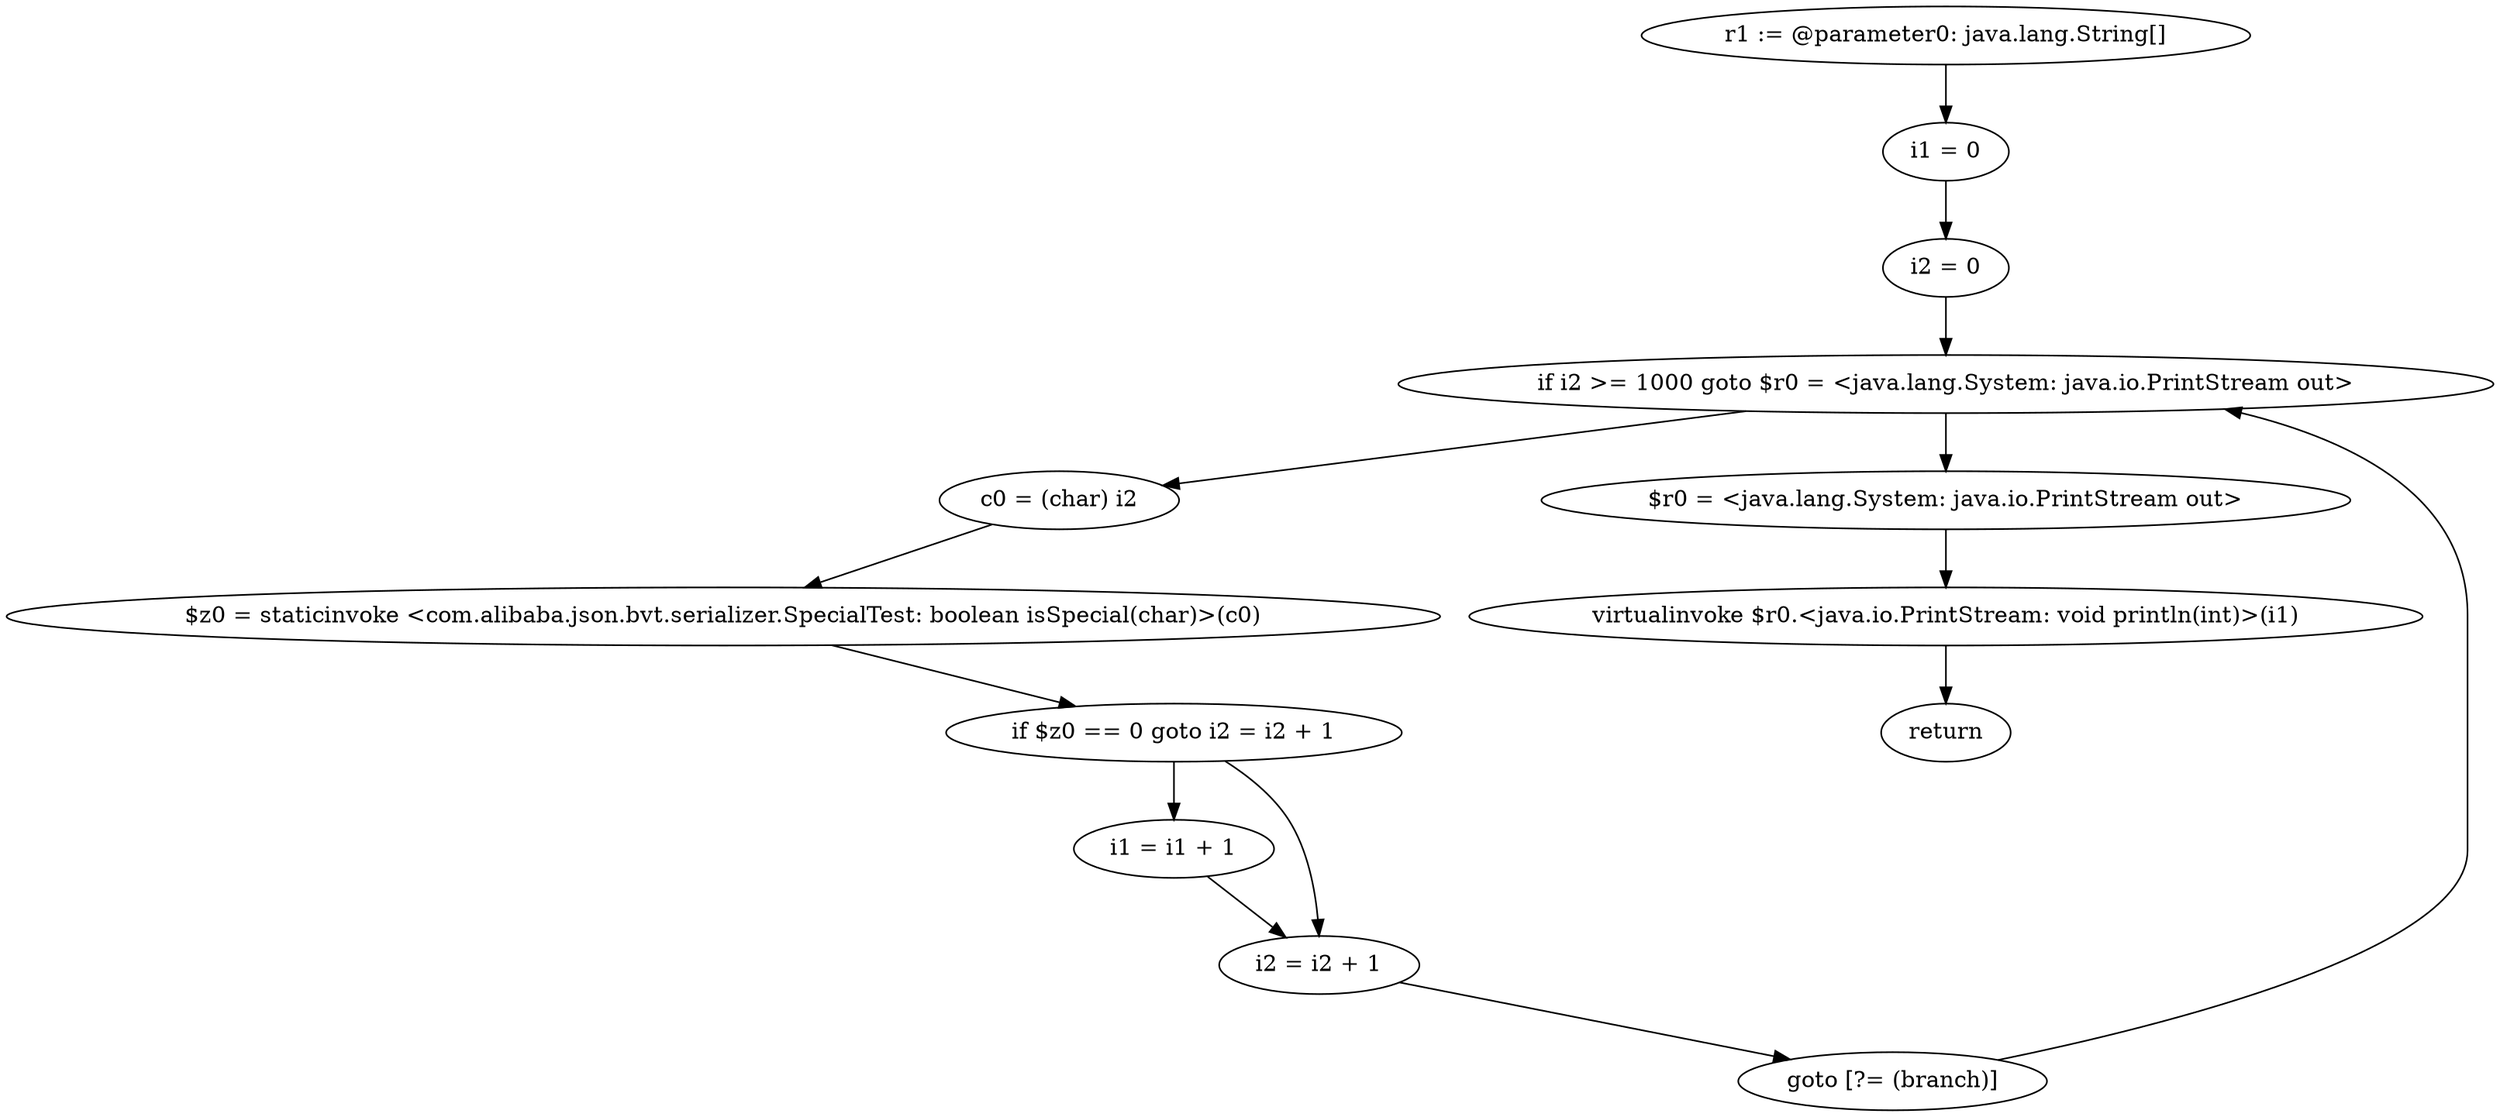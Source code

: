 digraph "unitGraph" {
    "r1 := @parameter0: java.lang.String[]"
    "i1 = 0"
    "i2 = 0"
    "if i2 >= 1000 goto $r0 = <java.lang.System: java.io.PrintStream out>"
    "c0 = (char) i2"
    "$z0 = staticinvoke <com.alibaba.json.bvt.serializer.SpecialTest: boolean isSpecial(char)>(c0)"
    "if $z0 == 0 goto i2 = i2 + 1"
    "i1 = i1 + 1"
    "i2 = i2 + 1"
    "goto [?= (branch)]"
    "$r0 = <java.lang.System: java.io.PrintStream out>"
    "virtualinvoke $r0.<java.io.PrintStream: void println(int)>(i1)"
    "return"
    "r1 := @parameter0: java.lang.String[]"->"i1 = 0";
    "i1 = 0"->"i2 = 0";
    "i2 = 0"->"if i2 >= 1000 goto $r0 = <java.lang.System: java.io.PrintStream out>";
    "if i2 >= 1000 goto $r0 = <java.lang.System: java.io.PrintStream out>"->"c0 = (char) i2";
    "if i2 >= 1000 goto $r0 = <java.lang.System: java.io.PrintStream out>"->"$r0 = <java.lang.System: java.io.PrintStream out>";
    "c0 = (char) i2"->"$z0 = staticinvoke <com.alibaba.json.bvt.serializer.SpecialTest: boolean isSpecial(char)>(c0)";
    "$z0 = staticinvoke <com.alibaba.json.bvt.serializer.SpecialTest: boolean isSpecial(char)>(c0)"->"if $z0 == 0 goto i2 = i2 + 1";
    "if $z0 == 0 goto i2 = i2 + 1"->"i1 = i1 + 1";
    "if $z0 == 0 goto i2 = i2 + 1"->"i2 = i2 + 1";
    "i1 = i1 + 1"->"i2 = i2 + 1";
    "i2 = i2 + 1"->"goto [?= (branch)]";
    "goto [?= (branch)]"->"if i2 >= 1000 goto $r0 = <java.lang.System: java.io.PrintStream out>";
    "$r0 = <java.lang.System: java.io.PrintStream out>"->"virtualinvoke $r0.<java.io.PrintStream: void println(int)>(i1)";
    "virtualinvoke $r0.<java.io.PrintStream: void println(int)>(i1)"->"return";
}
